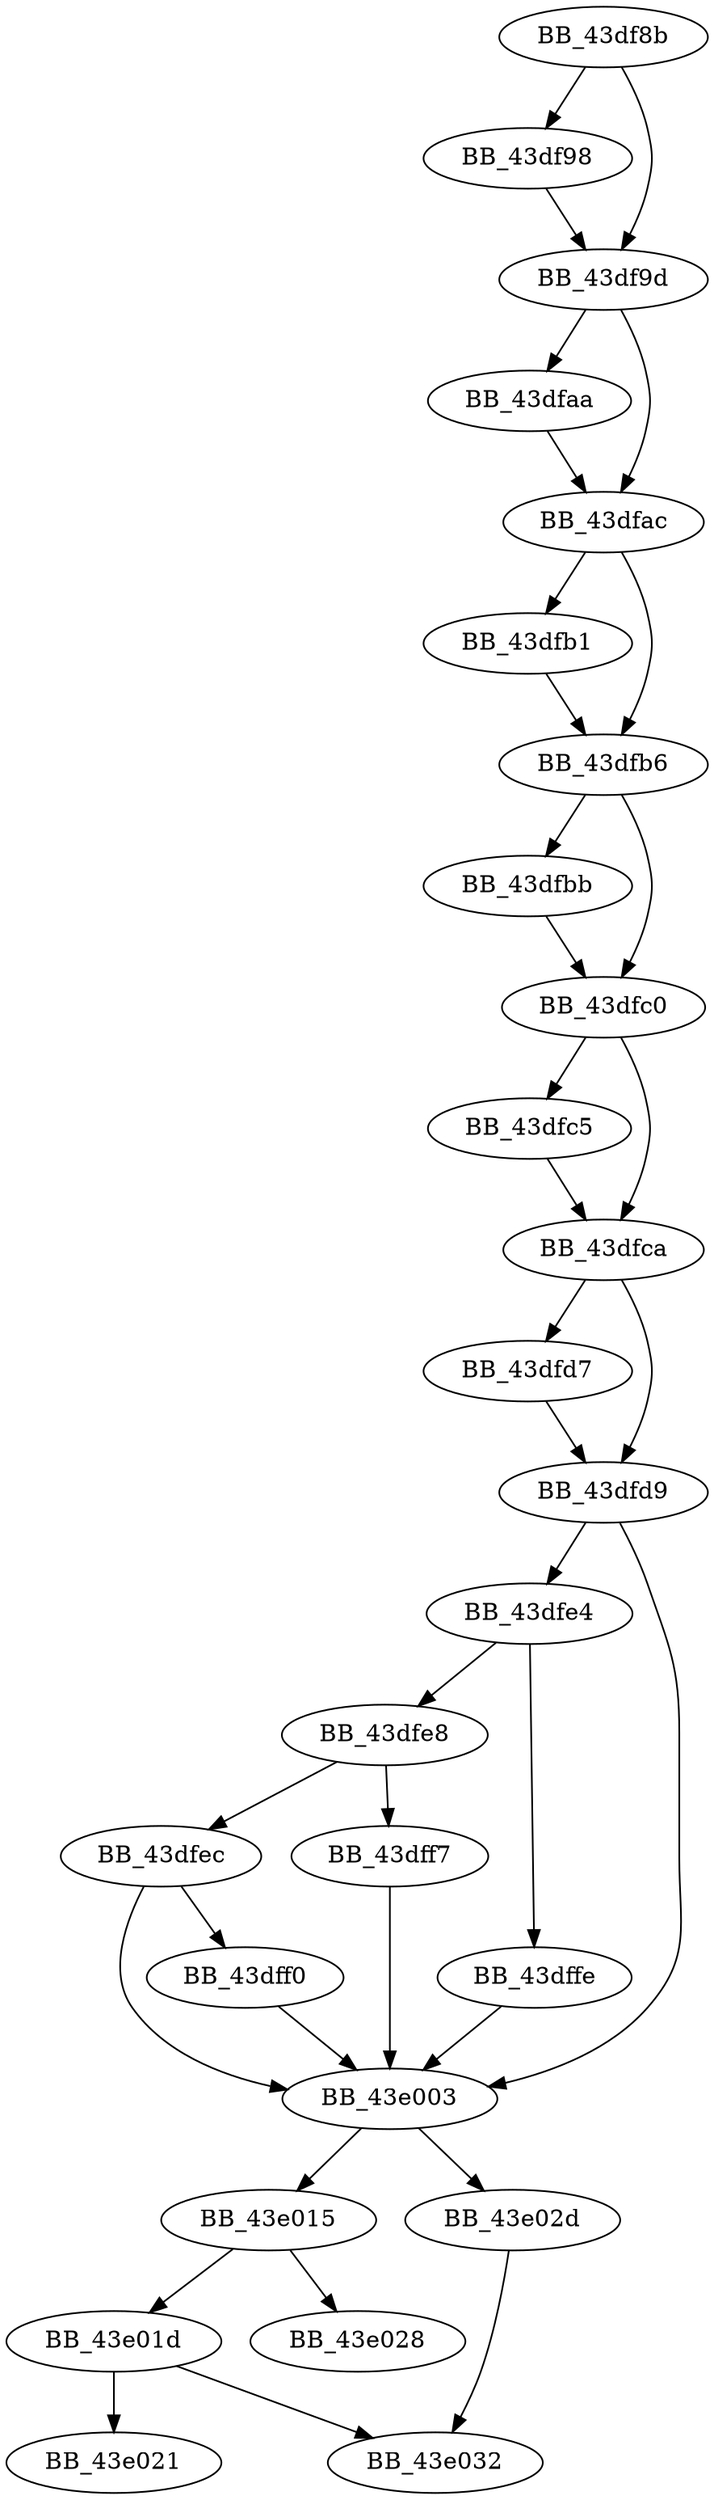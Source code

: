 DiGraph ___hw_cw_sse2{
BB_43df8b->BB_43df98
BB_43df8b->BB_43df9d
BB_43df98->BB_43df9d
BB_43df9d->BB_43dfaa
BB_43df9d->BB_43dfac
BB_43dfaa->BB_43dfac
BB_43dfac->BB_43dfb1
BB_43dfac->BB_43dfb6
BB_43dfb1->BB_43dfb6
BB_43dfb6->BB_43dfbb
BB_43dfb6->BB_43dfc0
BB_43dfbb->BB_43dfc0
BB_43dfc0->BB_43dfc5
BB_43dfc0->BB_43dfca
BB_43dfc5->BB_43dfca
BB_43dfca->BB_43dfd7
BB_43dfca->BB_43dfd9
BB_43dfd7->BB_43dfd9
BB_43dfd9->BB_43dfe4
BB_43dfd9->BB_43e003
BB_43dfe4->BB_43dfe8
BB_43dfe4->BB_43dffe
BB_43dfe8->BB_43dfec
BB_43dfe8->BB_43dff7
BB_43dfec->BB_43dff0
BB_43dfec->BB_43e003
BB_43dff0->BB_43e003
BB_43dff7->BB_43e003
BB_43dffe->BB_43e003
BB_43e003->BB_43e015
BB_43e003->BB_43e02d
BB_43e015->BB_43e01d
BB_43e015->BB_43e028
BB_43e01d->BB_43e021
BB_43e01d->BB_43e032
BB_43e02d->BB_43e032
}
